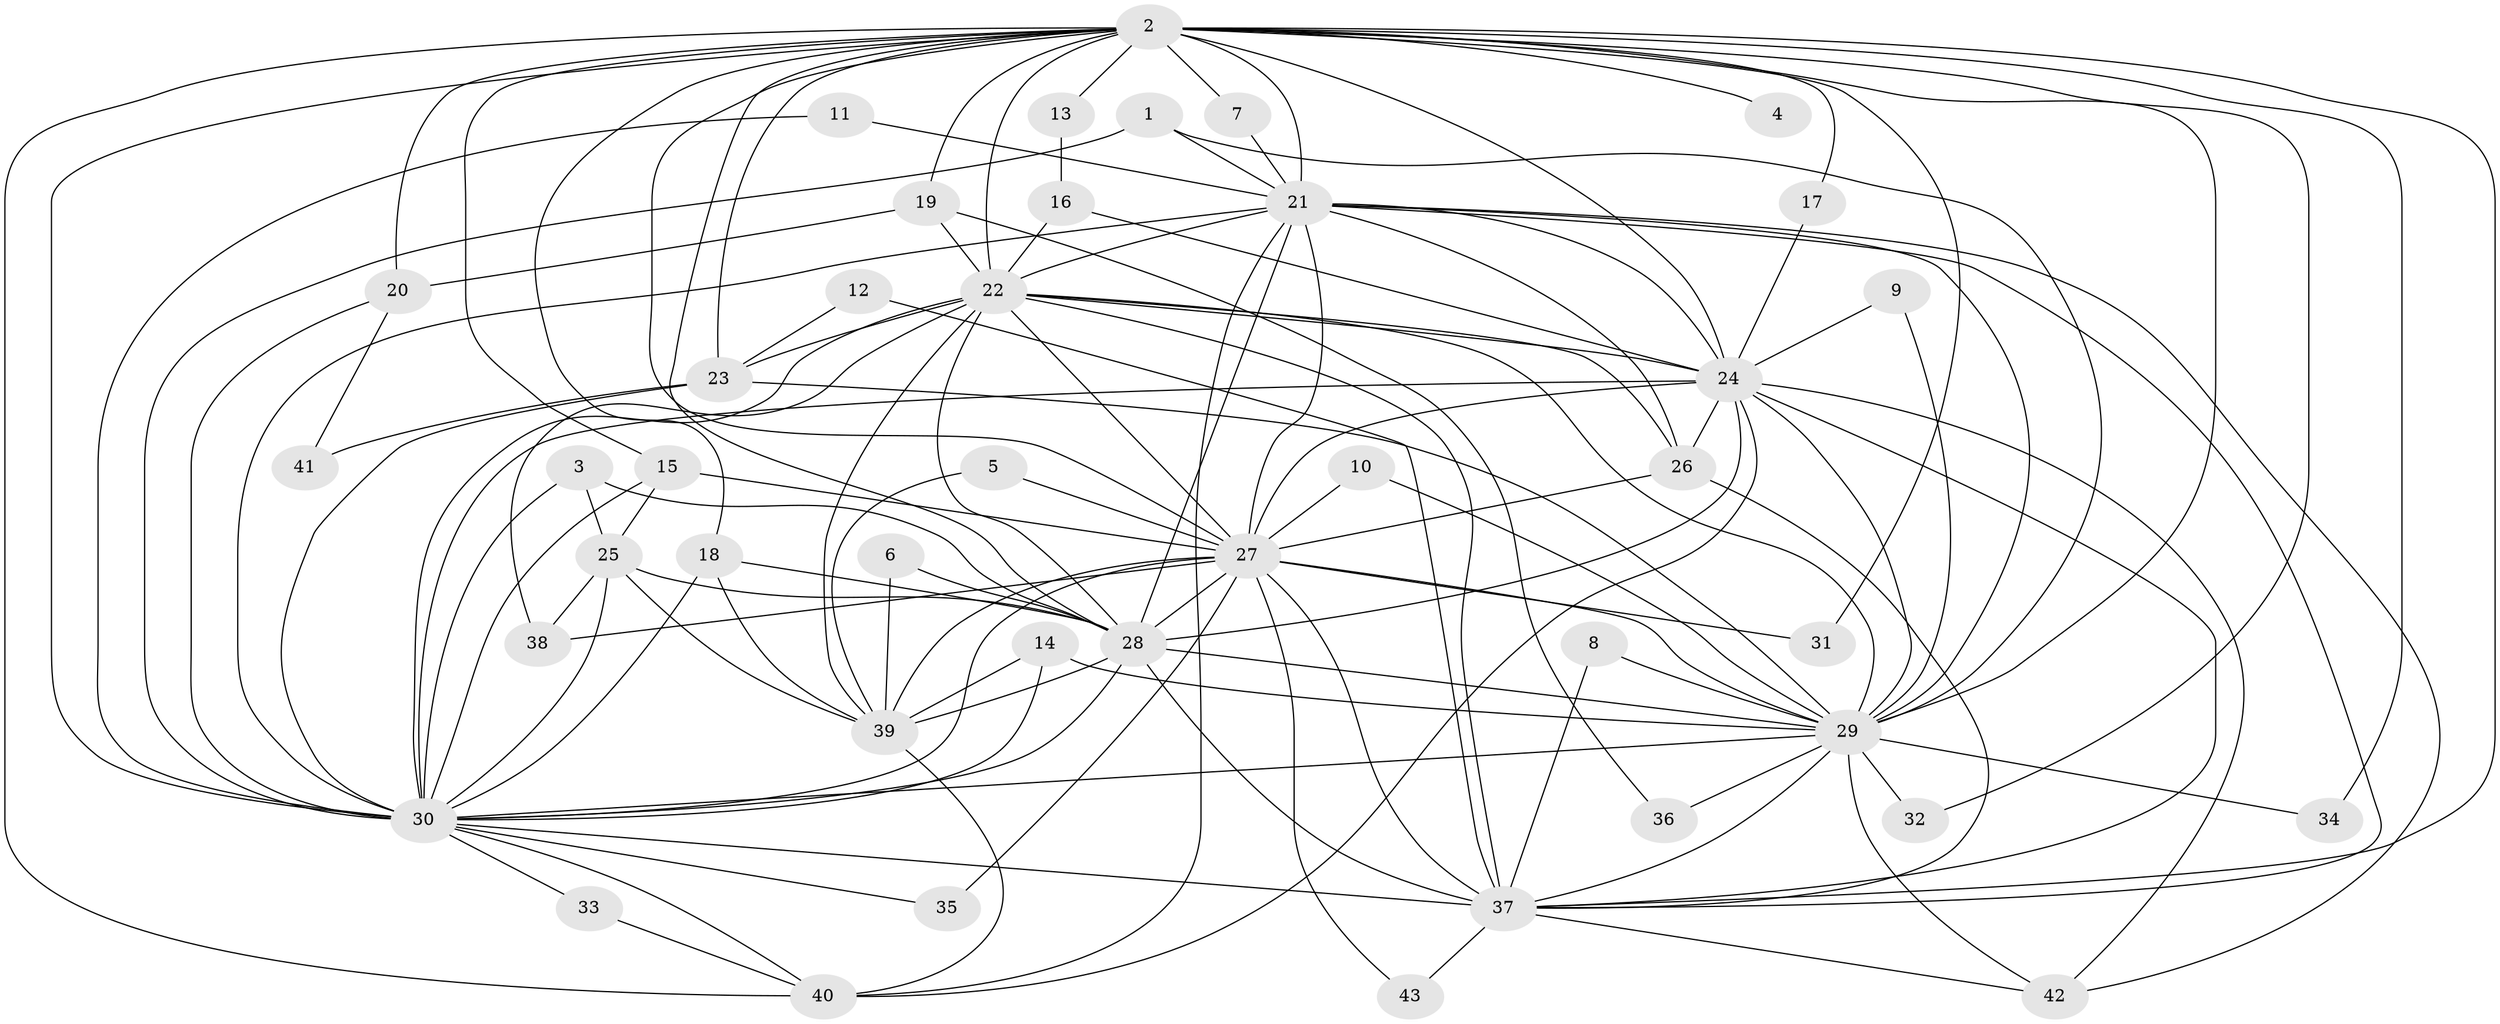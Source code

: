 // original degree distribution, {16: 0.011764705882352941, 21: 0.023529411764705882, 17: 0.03529411764705882, 20: 0.011764705882352941, 19: 0.011764705882352941, 15: 0.011764705882352941, 23: 0.011764705882352941, 6: 0.023529411764705882, 3: 0.2823529411764706, 4: 0.09411764705882353, 2: 0.4588235294117647, 5: 0.023529411764705882}
// Generated by graph-tools (version 1.1) at 2025/25/03/09/25 03:25:52]
// undirected, 43 vertices, 124 edges
graph export_dot {
graph [start="1"]
  node [color=gray90,style=filled];
  1;
  2;
  3;
  4;
  5;
  6;
  7;
  8;
  9;
  10;
  11;
  12;
  13;
  14;
  15;
  16;
  17;
  18;
  19;
  20;
  21;
  22;
  23;
  24;
  25;
  26;
  27;
  28;
  29;
  30;
  31;
  32;
  33;
  34;
  35;
  36;
  37;
  38;
  39;
  40;
  41;
  42;
  43;
  1 -- 21 [weight=1.0];
  1 -- 29 [weight=1.0];
  1 -- 30 [weight=1.0];
  2 -- 4 [weight=1.0];
  2 -- 7 [weight=1.0];
  2 -- 13 [weight=1.0];
  2 -- 15 [weight=1.0];
  2 -- 17 [weight=1.0];
  2 -- 18 [weight=1.0];
  2 -- 19 [weight=1.0];
  2 -- 20 [weight=2.0];
  2 -- 21 [weight=2.0];
  2 -- 22 [weight=2.0];
  2 -- 23 [weight=1.0];
  2 -- 24 [weight=4.0];
  2 -- 27 [weight=2.0];
  2 -- 28 [weight=2.0];
  2 -- 29 [weight=3.0];
  2 -- 30 [weight=3.0];
  2 -- 31 [weight=1.0];
  2 -- 32 [weight=1.0];
  2 -- 34 [weight=1.0];
  2 -- 37 [weight=2.0];
  2 -- 40 [weight=1.0];
  3 -- 25 [weight=1.0];
  3 -- 28 [weight=1.0];
  3 -- 30 [weight=1.0];
  5 -- 27 [weight=1.0];
  5 -- 39 [weight=1.0];
  6 -- 28 [weight=1.0];
  6 -- 39 [weight=1.0];
  7 -- 21 [weight=1.0];
  8 -- 29 [weight=1.0];
  8 -- 37 [weight=1.0];
  9 -- 24 [weight=1.0];
  9 -- 29 [weight=1.0];
  10 -- 27 [weight=1.0];
  10 -- 29 [weight=1.0];
  11 -- 21 [weight=1.0];
  11 -- 30 [weight=1.0];
  12 -- 23 [weight=1.0];
  12 -- 37 [weight=1.0];
  13 -- 16 [weight=1.0];
  14 -- 29 [weight=1.0];
  14 -- 30 [weight=1.0];
  14 -- 39 [weight=1.0];
  15 -- 25 [weight=1.0];
  15 -- 27 [weight=1.0];
  15 -- 30 [weight=1.0];
  16 -- 22 [weight=2.0];
  16 -- 24 [weight=1.0];
  17 -- 24 [weight=1.0];
  18 -- 28 [weight=1.0];
  18 -- 30 [weight=1.0];
  18 -- 39 [weight=1.0];
  19 -- 20 [weight=1.0];
  19 -- 22 [weight=1.0];
  19 -- 36 [weight=1.0];
  20 -- 30 [weight=1.0];
  20 -- 41 [weight=1.0];
  21 -- 22 [weight=1.0];
  21 -- 24 [weight=2.0];
  21 -- 26 [weight=1.0];
  21 -- 27 [weight=1.0];
  21 -- 28 [weight=1.0];
  21 -- 29 [weight=1.0];
  21 -- 30 [weight=3.0];
  21 -- 37 [weight=1.0];
  21 -- 40 [weight=1.0];
  21 -- 42 [weight=1.0];
  22 -- 23 [weight=1.0];
  22 -- 24 [weight=1.0];
  22 -- 26 [weight=1.0];
  22 -- 27 [weight=1.0];
  22 -- 28 [weight=3.0];
  22 -- 29 [weight=1.0];
  22 -- 30 [weight=1.0];
  22 -- 37 [weight=2.0];
  22 -- 38 [weight=1.0];
  22 -- 39 [weight=1.0];
  23 -- 29 [weight=1.0];
  23 -- 30 [weight=1.0];
  23 -- 41 [weight=1.0];
  24 -- 26 [weight=1.0];
  24 -- 27 [weight=1.0];
  24 -- 28 [weight=1.0];
  24 -- 29 [weight=1.0];
  24 -- 30 [weight=1.0];
  24 -- 37 [weight=1.0];
  24 -- 40 [weight=1.0];
  24 -- 42 [weight=1.0];
  25 -- 28 [weight=1.0];
  25 -- 30 [weight=1.0];
  25 -- 38 [weight=1.0];
  25 -- 39 [weight=1.0];
  26 -- 27 [weight=1.0];
  26 -- 37 [weight=1.0];
  27 -- 28 [weight=1.0];
  27 -- 29 [weight=2.0];
  27 -- 30 [weight=1.0];
  27 -- 31 [weight=1.0];
  27 -- 35 [weight=1.0];
  27 -- 37 [weight=2.0];
  27 -- 38 [weight=1.0];
  27 -- 39 [weight=1.0];
  27 -- 43 [weight=1.0];
  28 -- 29 [weight=1.0];
  28 -- 30 [weight=2.0];
  28 -- 37 [weight=1.0];
  28 -- 39 [weight=1.0];
  29 -- 30 [weight=1.0];
  29 -- 32 [weight=1.0];
  29 -- 34 [weight=1.0];
  29 -- 36 [weight=1.0];
  29 -- 37 [weight=1.0];
  29 -- 42 [weight=1.0];
  30 -- 33 [weight=1.0];
  30 -- 35 [weight=1.0];
  30 -- 37 [weight=1.0];
  30 -- 40 [weight=1.0];
  33 -- 40 [weight=1.0];
  37 -- 42 [weight=1.0];
  37 -- 43 [weight=1.0];
  39 -- 40 [weight=1.0];
}
